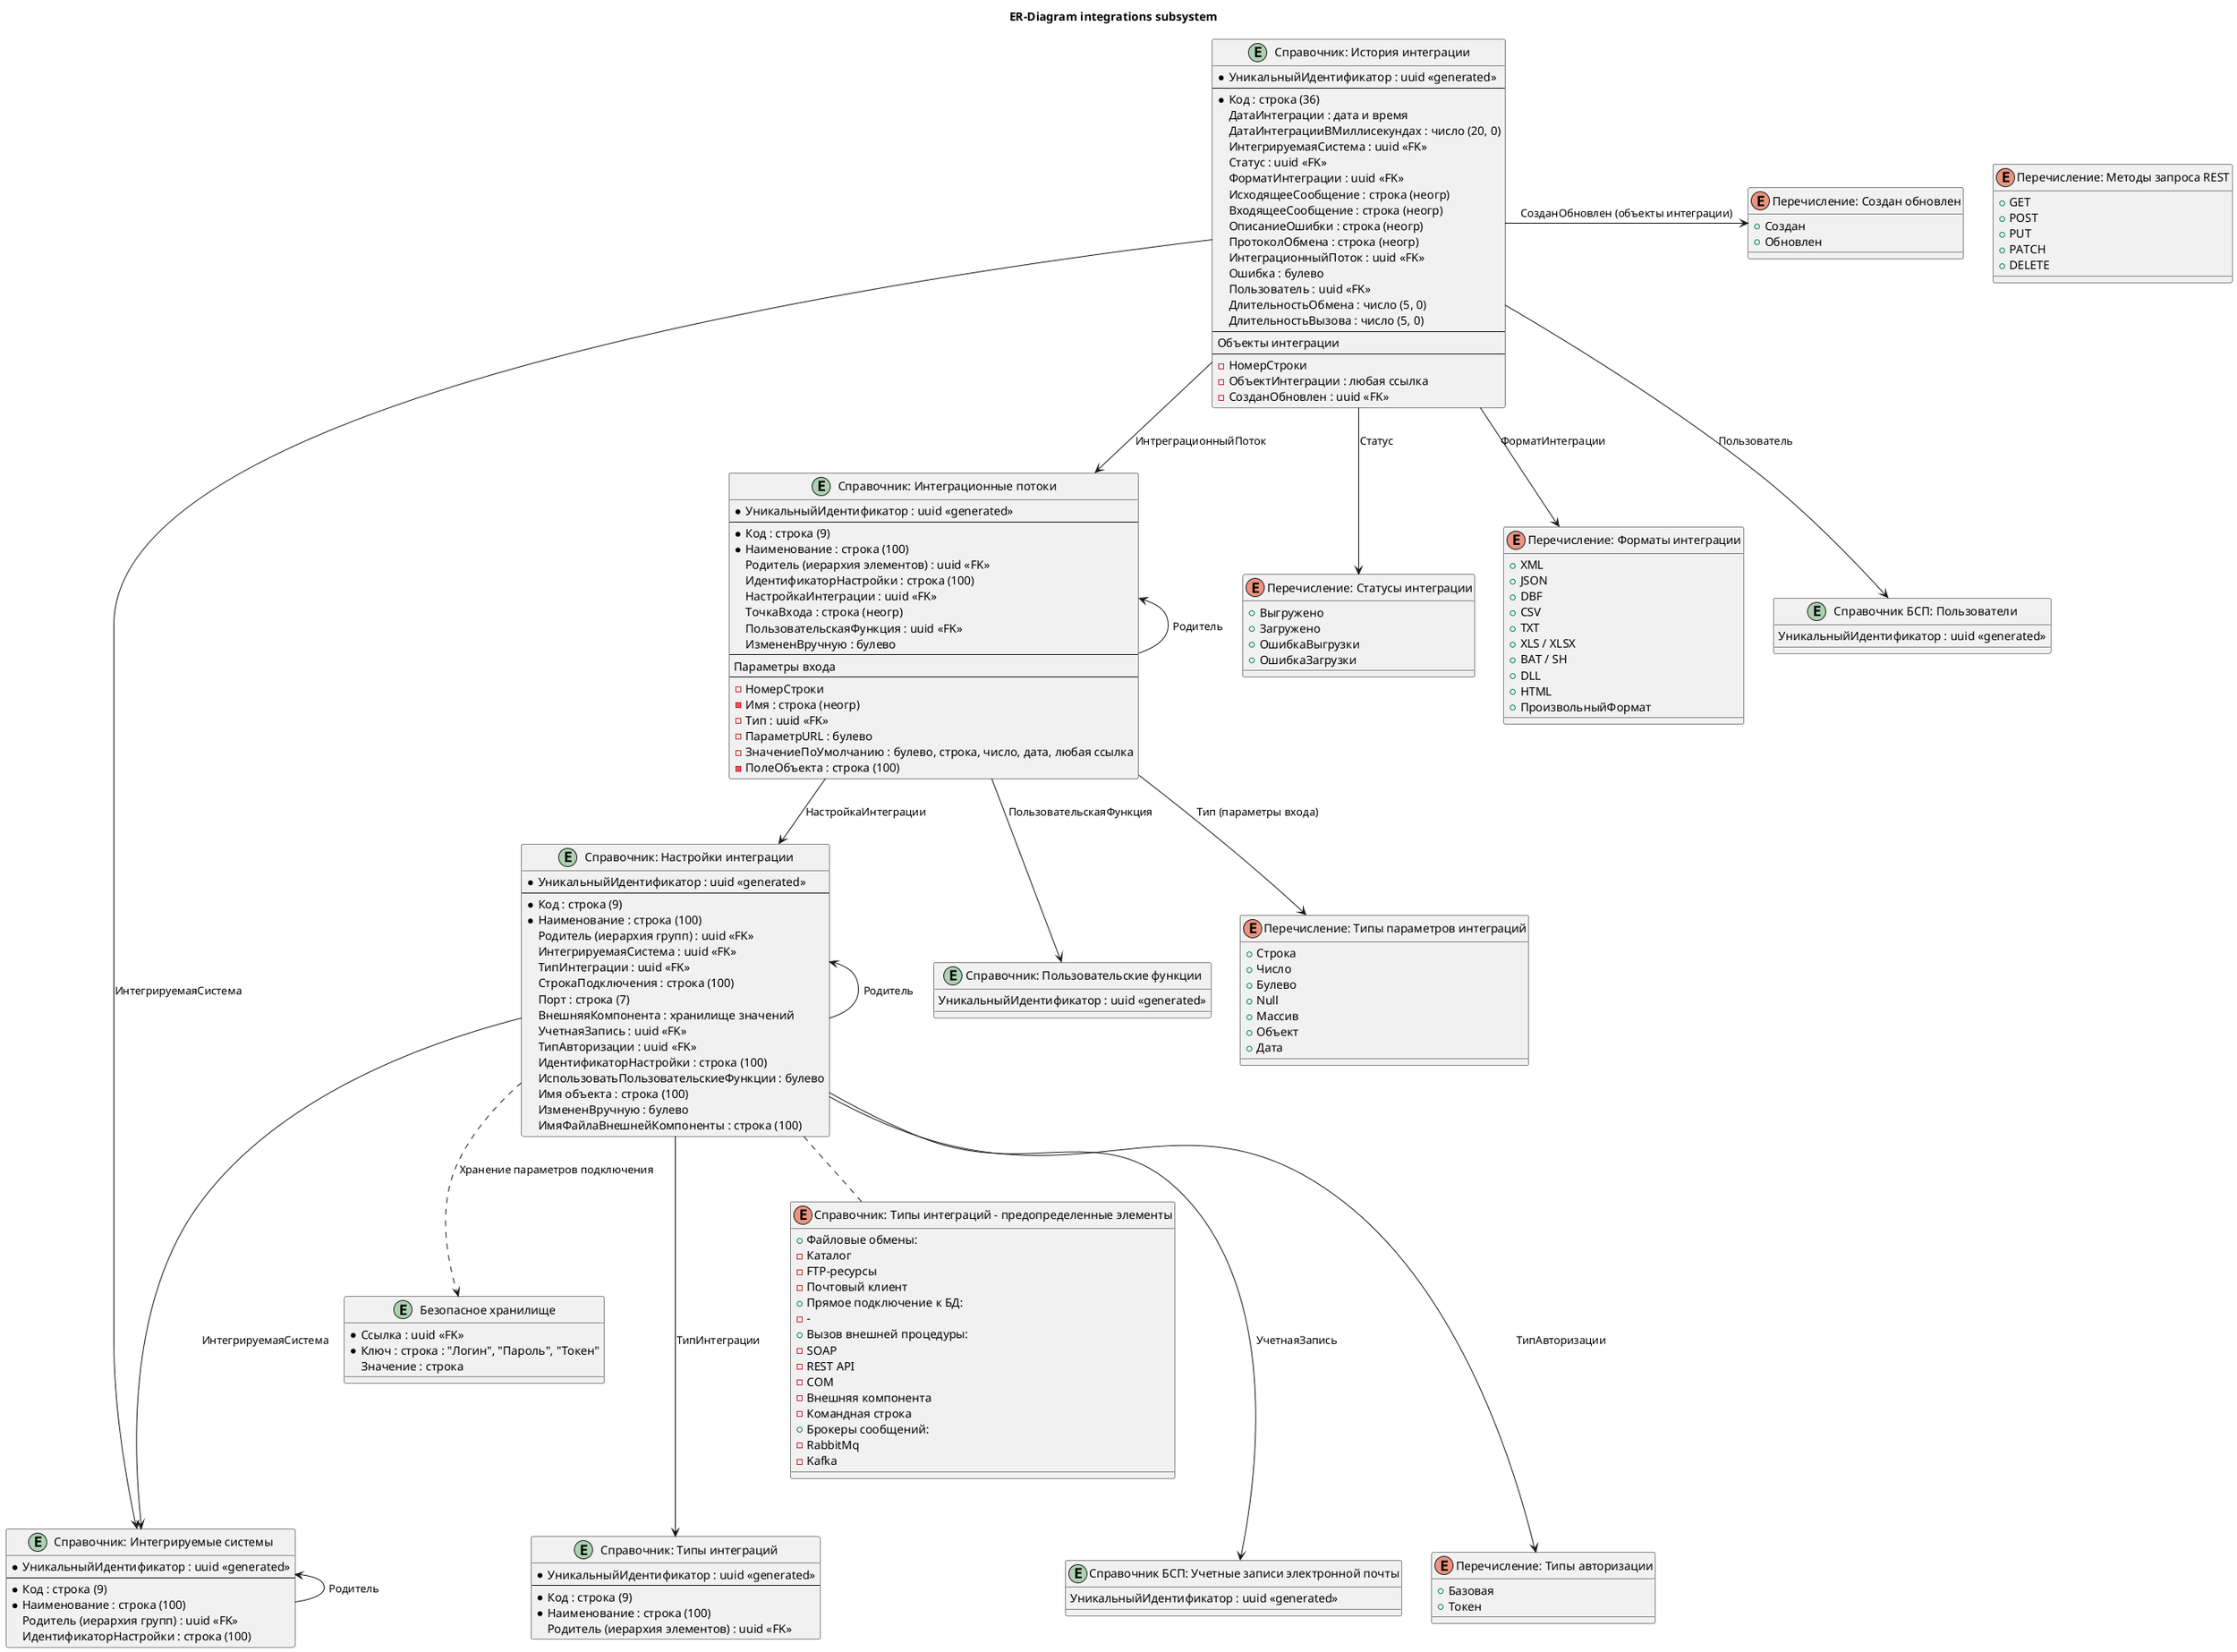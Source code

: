 @startuml integrations_subsystem

title ER-Diagram integrations subsystem

entity "Справочник: Интегрируемые системы" as eSysInt {
    *УникальныйИдентификатор : uuid <<generated>>
    --
    *Код : строка (9)
    *Наименование : строка (100)
    Родитель (иерархия групп) : uuid <<FK>>
    ИдентификаторНастройки : строка (100)
}

entity "Справочник: Настройки интеграции" as eIntSettings {
    *УникальныйИдентификатор : uuid <<generated>>
    --
    *Код : строка (9)
    *Наименование : строка (100)
    Родитель (иерархия групп) : uuid <<FK>>
    ИнтегрируемаяСистема : uuid <<FK>>
    ТипИнтеграции : uuid <<FK>>
    СтрокаПодключения : строка (100)
    Порт : строка (7)
    ВнешняяКомпонента : хранилище значений
    УчетнаяЗапись : uuid <<FK>>
    ТипАвторизации : uuid <<FK>>
    ИдентификаторНастройки : строка (100)
    ИспользоватьПользовательскиеФункции : булево
    Имя объекта : строка (100)
    ИзмененВручную : булево
    ИмяФайлаВнешнейКомпоненты : строка (100) 
}

entity "Безопасное хранилище" as eSecureStorage {
    *Ссылка : uuid <<FK>>
    *Ключ : строка : "Логин", "Пароль", "Токен"
    Значение : строка
}

entity "Справочник: Типы интеграций" as eIntTypes {
    *УникальныйИдентификатор : uuid <<generated>>
    --
    *Код : строка (9)
    *Наименование : строка (100)
    Родитель (иерархия элементов) : uuid <<FK>>
}

enum "Справочник: Типы интеграций - предопределенные элементы" as eIntTypes_predetermined {
    + Файловые обмены:
        - Каталог
        - FTP-ресурсы
        - Почтовый клиент
    + Прямое подключение к БД:
        - -
    + Вызов внешней процедуры:
        - SOAP
        - REST API 
        - COM
        - Внешняя компонента
        - Командная строка
    + Брокеры сообщений:
        - RabbitMq
        - Kafka
}

entity "Справочник БСП: Учетные записи электронной почты" as eEmailAccounts {
    УникальныйИдентификатор : uuid <<generated>>
}

enum "Перечисление: Типы авторизации" as eAuthorizationTypes {
    + Базовая
    + Токен
}

entity "Справочник: Интеграционные потоки" as eIntFlows {
    *УникальныйИдентификатор : uuid <<generated>>
    --
    *Код : строка (9)
    *Наименование : строка (100)
    Родитель (иерархия элементов) : uuid <<FK>>
    ИдентификаторНастройки : строка (100)
    НастройкаИнтеграции : uuid <<FK>>
    ТочкаВхода : строка (неогр)
    ПользовательскаяФункция : uuid <<FK>>
    ИзмененВручную : булево
    --
    Параметры входа 
    --
    - НомерСтроки
    - Имя : строка (неогр)
    - Тип : uuid <<FK>>
    - ПараметрURL : булево
    - ЗначениеПоУмолчанию : булево, строка, число, дата, любая ссылка
    - ПолеОбъекта : строка (100)
}

enum "Перечисление: Методы запроса REST" as eRestMethodTypes {
    + GET
    + POST
    + PUT
    + PATCH
    + DELETE
}

entity "Справочник: Пользовательские функции" as eUserFunctions {
    УникальныйИдентификатор : uuid <<generated>>
}

enum "Перечисление: Типы параметров интеграций" as eIntParamsTypes {
    + Строка
    + Число
    + Булево
    + Null
    + Массив
    + Объект
    + Дата
}

entity "Справочник: История интеграции" as eIntHistory {
    *УникальныйИдентификатор : uuid <<generated>>
    --
    *Код : строка (36)
    ДатаИнтеграции : дата и время
    ДатаИнтеграцииВМиллисекундах : число (20, 0)
    ИнтегрируемаяСистема : uuid <<FK>>
    Статус : uuid <<FK>>
    ФорматИнтеграции : uuid <<FK>>
    ИсходящееСообщение : строка (неогр)
    ВходящееСообщение : строка (неогр)
    ОписаниеОшибки : строка (неогр)
    ПротоколОбмена : строка (неогр)
    ИнтеграционныйПоток : uuid <<FK>>
    Ошибка : булево
    Пользователь : uuid <<FK>>
    ДлительностьОбмена : число (5, 0)
    ДлительностьВызова : число (5, 0)
    --
    Объекты интеграции
    --
    - НомерСтроки
    - ОбъектИнтеграции : любая ссылка
    - СозданОбновлен : uuid <<FK>>
}

enum "Перечисление: Статусы интеграции" as eIntStatuses {
    + Выгружено
    + Загружено
    + ОшибкаВыгрузки
    + ОшибкаЗагрузки
}

enum "Перечисление: Форматы интеграции" as eIntFormates {
    + XML
    + JSON
    + DBF
    + CSV
    + TXT
    + XLS / XLSX
    + BAT / SH
    + DLL
    + HTML
    + ПроизвольныйФормат
}

entity "Справочник БСП: Пользователи" as eUsers {
    УникальныйИдентификатор : uuid <<generated>>
}

enum "Перечисление: Создан обновлен" as eCreatedUpdated {
    + Создан
    + Обновлен
}



eSysInt <- eSysInt : Родитель

eIntSettings <- eIntSettings : Родитель
eIntSettings ---> eSysInt : ИнтегрируемаяСистема
eIntSettings ---> eIntTypes : ТипИнтеграции
eIntSettings ..> eSecureStorage : Хранение параметров подключения
eIntSettings ---> eEmailAccounts : УчетнаяЗапись
eIntSettings ---> eAuthorizationTypes : ТипАвторизации
eIntSettings .. eIntTypes_predetermined

eIntFlows <- eIntFlows : Родитель
eIntFlows --> eIntSettings : НастройкаИнтеграции
eIntFlows --> eUserFunctions : ПользовательскаяФункция
eIntFlows --> eIntParamsTypes : Тип (параметры входа)

eIntHistory --> eSysInt : ИнтегрируемаяСистема
eIntHistory --> eIntStatuses : Статус
eIntHistory --> eIntFormates : ФорматИнтеграции
eIntHistory --> eIntFlows : ИнтреграционныйПоток
eIntHistory --> eUsers : Пользователь
eIntHistory -> eCreatedUpdated : СозданОбновлен (объекты интеграции)

newpage

note as eIntSettings_predetermined
    Справочник: Настройки интеграции - предопределенные элементы
    <#lightblue,#black>|=  Код  |=  Наименование  |=  Родитель  |=  ИнтегрируемаяСистема  |=  ТипИнтеграции  |=  СтрокаПодключения  |=  Порт  |=  ВнешняяКомпонента  |=  УчетнаяЗапись  |=  ТипАвторизации  |=  ИдентификаторНастройки  |=  ИспользоватьПользовательскиеФункции  |=  Имя COM-объекта  |=  ИзмененВручную  |
    <#white>|  000000001  |  RabbitMQ  | <пустая ссылка> | RabbitMQ | RabbitMQ | <путь к серверу> | <порт сервера> | - | <пустая ссылка> | "базовая" по умолчанию | <идентификатор> | Ложь | - | Ложь |
    <#white>|  000000002  |  Kafka  | <пустая ссылка> | Kafka | Kafka | <путь к серверу> | <порт сервера> | - | <пустая ссылка> | "базовая" по умолчанию | <идентификатор> | Ложь | - | Ложь |
    <#white>|  000000003  |  ActiveDirectory  | <пустая ссылка> | ActiveDirectory | COM | Provider="ADsDSOObject" | - | - | <пустая ссылка> | "базовая" по умолчанию | <идентификатор> | Ложь | ADODB.Connection | Ложь |
end note

@enduml